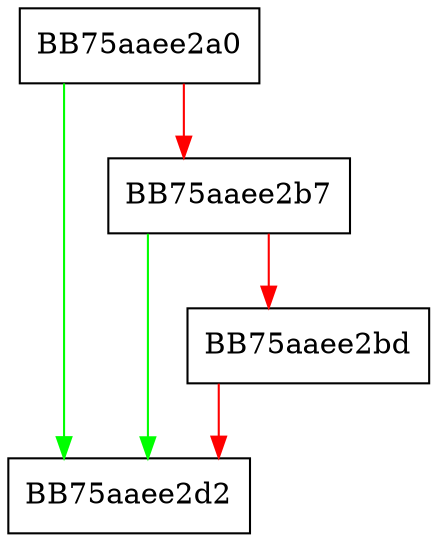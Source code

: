 digraph SetSizeDefaultCb {
  node [shape="box"];
  graph [splines=ortho];
  BB75aaee2a0 -> BB75aaee2d2 [color="green"];
  BB75aaee2a0 -> BB75aaee2b7 [color="red"];
  BB75aaee2b7 -> BB75aaee2d2 [color="green"];
  BB75aaee2b7 -> BB75aaee2bd [color="red"];
  BB75aaee2bd -> BB75aaee2d2 [color="red"];
}